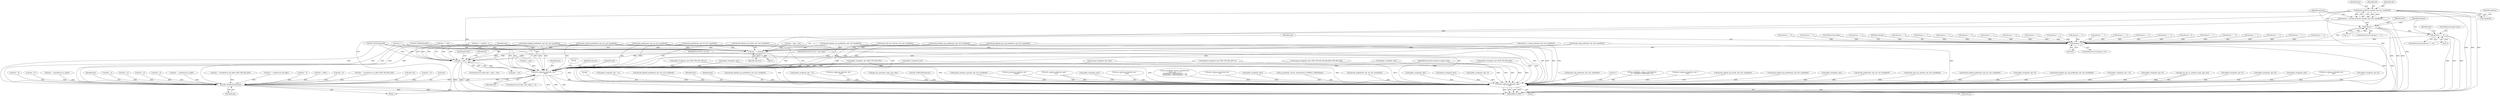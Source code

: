 digraph "0_tcpdump_d10a0f980fe8f9407ab1ffbd612641433ebe175e@pointer" {
"1001326" [label="(Call,decode_multicast_vpn(ndo, tptr, buf, sizeof(buf)))"];
"1001324" [label="(Call,advance = decode_multicast_vpn(ndo, tptr, buf, sizeof(buf)))"];
"1001333" [label="(Call,advance == -1)"];
"1001343" [label="(Call,advance == -2)"];
"1001630" [label="(Call,advance < 0)"];
"1001634" [label="(Call,tptr += advance)"];
"1001167" [label="(Call,tptr < pptr + len)"];
"1001615" [label="(Call,print_unknown_data(ndo, tptr, \"\n\t    \", tlen))"];
"1001597" [label="(Call,ND_TCHECK2(*tptr,tlen))"];
"1002909" [label="(Call,print_unknown_data(ndo, pptr, \"\n\t    \", len))"];
"1001962" [label="(Call,decode_clnp_prefix(ndo, tptr, buf, sizeof(buf)))"];
"1001632" [label="(Literal,0)"];
"1000939" [label="(Call,tlen = 0)"];
"1000845" [label="(Call,tlen = 0)"];
"1002915" [label="(Literal,1)"];
"1002237" [label="(Call,as_printf(ndo, astostr, sizeof(astostr),\n\t\t\t    EXTRACT_32BITS(tptr+2)))"];
"1001455" [label="(Call,advance == -3)"];
"1000909" [label="(Call,ip6addr_string(ndo, tptr+BGP_VPN_RD_LEN))"];
"1000864" [label="(Call,tlen -= sizeof(struct in6_addr))"];
"1001598" [label="(Call,*tptr)"];
"1001342" [label="(ControlStructure,if (advance == -2))"];
"1001541" [label="(Call,advance == -1)"];
"1001583" [label="(Call,advance == -2)"];
"1001345" [label="(Call,-2)"];
"1001111" [label="(Call,tptr += tlen)"];
"1002109" [label="(Call,print_unknown_data(ndo, tptr-3, \"\n\t    \", tlen))"];
"1001930" [label="(Call,decode_labeled_vpn_l2(ndo, tptr, buf, sizeof(buf)))"];
"1001487" [label="(Call,advance == -2)"];
"1001786" [label="(Call,decode_labeled_vpn_prefix4(ndo, tptr, buf, sizeof(buf)))"];
"1001269" [label="(Call,advance == -1)"];
"1000977" [label="(Call,isonsap_string(ndo, tptr, tlen))"];
"1000958" [label="(Call,tlen -= (sizeof(struct in_addr)))"];
"1001262" [label="(Call,decode_labeled_vpn_prefix4(ndo, tptr, buf, sizeof(buf)))"];
"1001603" [label="(Identifier,ndo)"];
"1001615" [label="(Call,print_unknown_data(ndo, tptr, \"\n\t    \", tlen))"];
"1001534" [label="(Call,decode_clnp_prefix(ndo, tptr, buf, sizeof(buf)))"];
"1001629" [label="(ControlStructure,if (advance < 0))"];
"1000128" [label="(MethodParameterIn,const u_char *pptr)"];
"1002904" [label="(Block,)"];
"1001623" [label="(Call,tptr = pptr + len)"];
"1001551" [label="(Call,advance == -2)"];
"1000815" [label="(Call,ipaddr_string(ndo, tptr+BGP_VPN_RD_LEN))"];
"1002536" [label="(Call,ipaddr_string(ndo, tptr))"];
"1001325" [label="(Identifier,advance)"];
"1001573" [label="(Call,advance == -1)"];
"1001169" [label="(Call,pptr + len)"];
"1001706" [label="(Call,decode_prefix4(ndo, tptr, len, buf, sizeof(buf)))"];
"1001415" [label="(Call,advance == -3)"];
"1002026" [label="(Call,decode_mdt_vpn_nlri(ndo, tptr, buf, sizeof(buf)))"];
"1001179" [label="(Block,)"];
"1000793" [label="(Call,tlen = 0)"];
"1001038" [label="(Call,ipaddr_string(ndo, tptr+BGP_VPN_RD_LEN+4))"];
"1001470" [label="(Call,decode_labeled_vpn_prefix6(ndo, tptr, buf, sizeof(buf)))"];
"1001330" [label="(Call,sizeof(buf))"];
"1000887" [label="(Call,tlen = 0)"];
"1001597" [label="(Call,ND_TCHECK2(*tptr,tlen))"];
"1001141" [label="(Call,ND_TCHECK(tptr[0]))"];
"1000751" [label="(Call,tlen = 0)"];
"1001746" [label="(Call,decode_labeled_prefix4(ndo, tptr, len, buf, sizeof(buf)))"];
"1002203" [label="(Call,ipaddr_string(ndo, tptr+4))"];
"1001247" [label="(Call,advance == -3)"];
"1000770" [label="(Call,tlen -= sizeof(struct in_addr))"];
"1001339" [label="(Identifier,ndo)"];
"1001994" [label="(Call,decode_labeled_vpn_clnp_prefix(ndo, tptr, buf, sizeof(buf)))"];
"1001616" [label="(Identifier,ndo)"];
"1001566" [label="(Call,decode_labeled_vpn_clnp_prefix(ndo, tptr, buf, sizeof(buf)))"];
"1000914" [label="(Call,tlen -= (sizeof(struct in6_addr)+BGP_VPN_RD_LEN))"];
"1000428" [label="(Call,ipaddr_string(ndo, tptr + 4))"];
"1002482" [label="(Call,ipaddr_string(ndo, tptr+4))"];
"1001365" [label="(Call,advance == -1)"];
"1001351" [label="(Identifier,ndo)"];
"1000200" [label="(Call,bgp_attr_get_as_size(ndo, atype, pptr, len))"];
"1001294" [label="(Call,decode_rt_routing_info(ndo, tptr, buf, sizeof(buf)))"];
"1001430" [label="(Call,decode_labeled_prefix6(ndo, tptr, len, buf, sizeof(buf)))"];
"1001609" [label="(ControlStructure,if (ndo->ndo_vflag <= 1))"];
"1001018" [label="(Call,isonsap_string(ndo, tptr+BGP_VPN_RD_LEN,tlen-BGP_VPN_RD_LEN))"];
"1001328" [label="(Identifier,tptr)"];
"1001335" [label="(Call,-1)"];
"1002219" [label="(Call,ipaddr_string(ndo, tptr+2))"];
"1002461" [label="(Call,ipaddr_string(ndo, tptr+4))"];
"1001153" [label="(Call,tptr += tptr[0] + 1)"];
"1002516" [label="(Call,ipaddr_string(ndo, tptr))"];
"1000682" [label="(Call,print_unknown_data(ndo, tptr, \"\n\t    \", tlen))"];
"1001068" [label="(Call,tlen = 0)"];
"1001343" [label="(Call,advance == -2)"];
"1001620" [label="(Call,advance = 0)"];
"1001166" [label="(ControlStructure,while (tptr < pptr + len))"];
"1001398" [label="(Call,advance == -1)"];
"1000126" [label="(MethodParameterIn,netdissect_options *ndo)"];
"1000142" [label="(Call,tptr = pptr)"];
"1000767" [label="(Call,ipaddr_string(ndo, tptr))"];
"1002298" [label="(Call,ipaddr_string(ndo, tptr+2))"];
"1002912" [label="(Literal,\"\n\t    \")"];
"1000463" [label="(Call,ipaddr_string(ndo, tptr + 4))"];
"1001207" [label="(Call,advance == -3)"];
"1001301" [label="(Call,advance == -1)"];
"1001477" [label="(Call,advance == -1)"];
"1001858" [label="(Call,decode_labeled_prefix6(ndo, tptr, len, buf, sizeof(buf)))"];
"1001176" [label="(Identifier,af)"];
"1001326" [label="(Call,decode_multicast_vpn(ndo, tptr, buf, sizeof(buf)))"];
"1002910" [label="(Identifier,ndo)"];
"1002911" [label="(Identifier,pptr)"];
"1001509" [label="(Call,advance == -1)"];
"1001311" [label="(Call,advance == -2)"];
"1001898" [label="(Call,decode_labeled_vpn_prefix6(ndo, tptr, buf, sizeof(buf)))"];
"1001390" [label="(Call,decode_prefix6(ndo, tptr, len, buf, sizeof(buf)))"];
"1001635" [label="(Identifier,tptr)"];
"1000129" [label="(MethodParameterIn,u_int len)"];
"1000701" [label="(Call,tlen = nhlen)"];
"1001344" [label="(Identifier,advance)"];
"1000408" [label="(Call,ipaddr_string(ndo, tptr + 2))"];
"1001519" [label="(Call,advance == -2)"];
"1001092" [label="(Call,print_unknown_data(ndo, tptr, \"\n\t    \", tlen))"];
"1001637" [label="(JumpTarget,done:)"];
"1001438" [label="(Call,advance == -1)"];
"1001222" [label="(Call,decode_labeled_prefix4(ndo, tptr, len, buf, sizeof(buf)))"];
"1001617" [label="(Identifier,tptr)"];
"1001633" [label="(ControlStructure,break;)"];
"1002913" [label="(Identifier,len)"];
"1001619" [label="(Identifier,tlen)"];
"1000718" [label="(Call,tlen > 0)"];
"1000955" [label="(Call,ipaddr_string(ndo, tptr))"];
"1001375" [label="(Call,advance == -2)"];
"1001634" [label="(Call,tptr += advance)"];
"1001618" [label="(Literal,\"\n\t    \")"];
"1002800" [label="(Call,bgp_attr_print(ndo, atype, tptr, alen))"];
"1002905" [label="(Call,ND_TCHECK2(*pptr,len))"];
"1002058" [label="(Call,decode_multicast_vpn(ndo, tptr, buf, sizeof(buf)))"];
"1001324" [label="(Call,advance = decode_multicast_vpn(ndo, tptr, buf, sizeof(buf)))"];
"1000820" [label="(Call,tlen -= (sizeof(struct in_addr)+BGP_VPN_RD_LEN))"];
"1002909" [label="(Call,print_unknown_data(ndo, pptr, \"\n\t    \", len))"];
"1002635" [label="(Call,print_unknown_data(ndo, tptr,\"\n\t      \", length))"];
"1002890" [label="(Call,print_unknown_data(ndo, pptr, \"\n\t    \", len))"];
"1002499" [label="(Call,ipaddr_string(ndo, tptr))"];
"1001621" [label="(Identifier,advance)"];
"1001600" [label="(Identifier,tlen)"];
"1001334" [label="(Identifier,advance)"];
"1002919" [label="(MethodReturn,RET)"];
"1001631" [label="(Identifier,advance)"];
"1001114" [label="(Call,ND_TCHECK(tptr[0]))"];
"1000145" [label="(Call,tlen=len)"];
"1001329" [label="(Identifier,buf)"];
"1001358" [label="(Call,decode_mdt_vpn_nlri(ndo, tptr, buf, sizeof(buf)))"];
"1002552" [label="(Call,print_unknown_data(ndo, tptr, \"\n\t      \", tlen))"];
"1001279" [label="(Call,advance == -2)"];
"1001167" [label="(Call,tptr < pptr + len)"];
"1001230" [label="(Call,advance == -1)"];
"1000258" [label="(Call,as_printf(ndo, astostr, sizeof(astostr),\n\t\t\t\tas_size == 2 ?\n\t\t\t\tEXTRACT_16BITS(&tptr[2 + i]) :\n\t\t\t\tEXTRACT_32BITS(&tptr[2 + i])))"];
"1000999" [label="(Call,tlen = 0)"];
"1002378" [label="(Call,print_unknown_data(ndo, tptr, \"\n\t      \", 8))"];
"1001630" [label="(Call,advance < 0)"];
"1001168" [label="(Identifier,tptr)"];
"1001636" [label="(Identifier,advance)"];
"1001332" [label="(ControlStructure,if (advance == -1))"];
"1001333" [label="(Call,advance == -1)"];
"1001190" [label="(Call,advance == -1)"];
"1001347" [label="(ControlStructure,goto trunc;)"];
"1000598" [label="(Call,ipaddr_string(ndo, tptr))"];
"1002663" [label="(Call,as_printf(ndo, astostr, sizeof(astostr), EXTRACT_32BITS(tptr)))"];
"1001327" [label="(Identifier,ndo)"];
"1001058" [label="(Call,ip6addr_string(ndo, tptr+BGP_VPN_RD_LEN+3))"];
"1001818" [label="(Call,decode_prefix6(ndo, tptr, len, buf, sizeof(buf)))"];
"1001172" [label="(Block,)"];
"1000861" [label="(Call,ip6addr_string(ndo, tptr))"];
"1001182" [label="(Call,decode_prefix4(ndo, tptr, len, buf, sizeof(buf)))"];
"1000567" [label="(Call,ipaddr_string(ndo, tptr))"];
"1001123" [label="(Call,tptr++)"];
"1000331" [label="(Call,ipaddr_string(ndo, tptr))"];
"1000984" [label="(Call,tlen = 0)"];
"1002284" [label="(Call,ipaddr_string(ndo, tptr+2))"];
"1001502" [label="(Call,decode_labeled_vpn_l2(ndo, tptr, buf, sizeof(buf)))"];
"1001326" -> "1001324"  [label="AST: "];
"1001326" -> "1001330"  [label="CFG: "];
"1001327" -> "1001326"  [label="AST: "];
"1001328" -> "1001326"  [label="AST: "];
"1001329" -> "1001326"  [label="AST: "];
"1001330" -> "1001326"  [label="AST: "];
"1001324" -> "1001326"  [label="CFG: "];
"1001326" -> "1002919"  [label="DDG: "];
"1001326" -> "1002919"  [label="DDG: "];
"1001326" -> "1002919"  [label="DDG: "];
"1001326" -> "1001324"  [label="DDG: "];
"1001326" -> "1001324"  [label="DDG: "];
"1001326" -> "1001324"  [label="DDG: "];
"1001326" -> "1001615"  [label="DDG: "];
"1001326" -> "1001634"  [label="DDG: "];
"1001326" -> "1002909"  [label="DDG: "];
"1001324" -> "1001179"  [label="AST: "];
"1001325" -> "1001324"  [label="AST: "];
"1001334" -> "1001324"  [label="CFG: "];
"1001324" -> "1002919"  [label="DDG: "];
"1001324" -> "1001333"  [label="DDG: "];
"1001333" -> "1001332"  [label="AST: "];
"1001333" -> "1001335"  [label="CFG: "];
"1001334" -> "1001333"  [label="AST: "];
"1001335" -> "1001333"  [label="AST: "];
"1001339" -> "1001333"  [label="CFG: "];
"1001344" -> "1001333"  [label="CFG: "];
"1001333" -> "1002919"  [label="DDG: "];
"1001333" -> "1002919"  [label="DDG: "];
"1001333" -> "1002919"  [label="DDG: "];
"1001335" -> "1001333"  [label="DDG: "];
"1001333" -> "1001343"  [label="DDG: "];
"1001333" -> "1001630"  [label="DDG: "];
"1001343" -> "1001342"  [label="AST: "];
"1001343" -> "1001345"  [label="CFG: "];
"1001344" -> "1001343"  [label="AST: "];
"1001345" -> "1001343"  [label="AST: "];
"1001347" -> "1001343"  [label="CFG: "];
"1001351" -> "1001343"  [label="CFG: "];
"1001343" -> "1002919"  [label="DDG: "];
"1001343" -> "1002919"  [label="DDG: "];
"1001343" -> "1002919"  [label="DDG: "];
"1001345" -> "1001343"  [label="DDG: "];
"1001343" -> "1001630"  [label="DDG: "];
"1001630" -> "1001629"  [label="AST: "];
"1001630" -> "1001632"  [label="CFG: "];
"1001631" -> "1001630"  [label="AST: "];
"1001632" -> "1001630"  [label="AST: "];
"1001633" -> "1001630"  [label="CFG: "];
"1001635" -> "1001630"  [label="CFG: "];
"1001630" -> "1002919"  [label="DDG: "];
"1001630" -> "1002919"  [label="DDG: "];
"1001438" -> "1001630"  [label="DDG: "];
"1001279" -> "1001630"  [label="DDG: "];
"1001365" -> "1001630"  [label="DDG: "];
"1001311" -> "1001630"  [label="DDG: "];
"1001487" -> "1001630"  [label="DDG: "];
"1001269" -> "1001630"  [label="DDG: "];
"1001541" -> "1001630"  [label="DDG: "];
"1001301" -> "1001630"  [label="DDG: "];
"1001455" -> "1001630"  [label="DDG: "];
"1001583" -> "1001630"  [label="DDG: "];
"1001477" -> "1001630"  [label="DDG: "];
"1001230" -> "1001630"  [label="DDG: "];
"1001551" -> "1001630"  [label="DDG: "];
"1001519" -> "1001630"  [label="DDG: "];
"1001620" -> "1001630"  [label="DDG: "];
"1001573" -> "1001630"  [label="DDG: "];
"1001509" -> "1001630"  [label="DDG: "];
"1001207" -> "1001630"  [label="DDG: "];
"1001190" -> "1001630"  [label="DDG: "];
"1001415" -> "1001630"  [label="DDG: "];
"1001247" -> "1001630"  [label="DDG: "];
"1001375" -> "1001630"  [label="DDG: "];
"1001398" -> "1001630"  [label="DDG: "];
"1001630" -> "1001634"  [label="DDG: "];
"1001634" -> "1001172"  [label="AST: "];
"1001634" -> "1001636"  [label="CFG: "];
"1001635" -> "1001634"  [label="AST: "];
"1001636" -> "1001634"  [label="AST: "];
"1001168" -> "1001634"  [label="CFG: "];
"1001634" -> "1002919"  [label="DDG: "];
"1001634" -> "1001167"  [label="DDG: "];
"1001294" -> "1001634"  [label="DDG: "];
"1001502" -> "1001634"  [label="DDG: "];
"1001470" -> "1001634"  [label="DDG: "];
"1001358" -> "1001634"  [label="DDG: "];
"1001390" -> "1001634"  [label="DDG: "];
"1001222" -> "1001634"  [label="DDG: "];
"1001430" -> "1001634"  [label="DDG: "];
"1001623" -> "1001634"  [label="DDG: "];
"1001534" -> "1001634"  [label="DDG: "];
"1001182" -> "1001634"  [label="DDG: "];
"1001566" -> "1001634"  [label="DDG: "];
"1001262" -> "1001634"  [label="DDG: "];
"1001114" -> "1001634"  [label="DDG: "];
"1001111" -> "1001634"  [label="DDG: "];
"1001123" -> "1001634"  [label="DDG: "];
"1001153" -> "1001634"  [label="DDG: "];
"1001141" -> "1001634"  [label="DDG: "];
"1001167" -> "1001166"  [label="AST: "];
"1001167" -> "1001169"  [label="CFG: "];
"1001168" -> "1001167"  [label="AST: "];
"1001169" -> "1001167"  [label="AST: "];
"1001176" -> "1001167"  [label="CFG: "];
"1001637" -> "1001167"  [label="CFG: "];
"1001167" -> "1002919"  [label="DDG: "];
"1001167" -> "1002919"  [label="DDG: "];
"1001167" -> "1002919"  [label="DDG: "];
"1001123" -> "1001167"  [label="DDG: "];
"1001153" -> "1001167"  [label="DDG: "];
"1001141" -> "1001167"  [label="DDG: "];
"1001114" -> "1001167"  [label="DDG: "];
"1001111" -> "1001167"  [label="DDG: "];
"1000128" -> "1001167"  [label="DDG: "];
"1001430" -> "1001167"  [label="DDG: "];
"1001222" -> "1001167"  [label="DDG: "];
"1001390" -> "1001167"  [label="DDG: "];
"1001182" -> "1001167"  [label="DDG: "];
"1000129" -> "1001167"  [label="DDG: "];
"1001167" -> "1001615"  [label="DDG: "];
"1001615" -> "1001609"  [label="AST: "];
"1001615" -> "1001619"  [label="CFG: "];
"1001616" -> "1001615"  [label="AST: "];
"1001617" -> "1001615"  [label="AST: "];
"1001618" -> "1001615"  [label="AST: "];
"1001619" -> "1001615"  [label="AST: "];
"1001621" -> "1001615"  [label="CFG: "];
"1001615" -> "1002919"  [label="DDG: "];
"1001615" -> "1002919"  [label="DDG: "];
"1001615" -> "1002919"  [label="DDG: "];
"1001615" -> "1001597"  [label="DDG: "];
"1001294" -> "1001615"  [label="DDG: "];
"1000815" -> "1001615"  [label="DDG: "];
"1001534" -> "1001615"  [label="DDG: "];
"1001358" -> "1001615"  [label="DDG: "];
"1001262" -> "1001615"  [label="DDG: "];
"1001018" -> "1001615"  [label="DDG: "];
"1001470" -> "1001615"  [label="DDG: "];
"1001058" -> "1001615"  [label="DDG: "];
"1001390" -> "1001615"  [label="DDG: "];
"1000861" -> "1001615"  [label="DDG: "];
"1001566" -> "1001615"  [label="DDG: "];
"1001222" -> "1001615"  [label="DDG: "];
"1001182" -> "1001615"  [label="DDG: "];
"1000909" -> "1001615"  [label="DDG: "];
"1000977" -> "1001615"  [label="DDG: "];
"1000955" -> "1001615"  [label="DDG: "];
"1000767" -> "1001615"  [label="DDG: "];
"1001038" -> "1001615"  [label="DDG: "];
"1001430" -> "1001615"  [label="DDG: "];
"1001502" -> "1001615"  [label="DDG: "];
"1000126" -> "1001615"  [label="DDG: "];
"1000142" -> "1001615"  [label="DDG: "];
"1001123" -> "1001615"  [label="DDG: "];
"1001153" -> "1001615"  [label="DDG: "];
"1001141" -> "1001615"  [label="DDG: "];
"1001114" -> "1001615"  [label="DDG: "];
"1001111" -> "1001615"  [label="DDG: "];
"1001597" -> "1001615"  [label="DDG: "];
"1001615" -> "1002909"  [label="DDG: "];
"1001597" -> "1001179"  [label="AST: "];
"1001597" -> "1001600"  [label="CFG: "];
"1001598" -> "1001597"  [label="AST: "];
"1001600" -> "1001597"  [label="AST: "];
"1001603" -> "1001597"  [label="CFG: "];
"1001597" -> "1002919"  [label="DDG: "];
"1001597" -> "1002919"  [label="DDG: "];
"1001597" -> "1002919"  [label="DDG: "];
"1001123" -> "1001597"  [label="DDG: "];
"1001153" -> "1001597"  [label="DDG: "];
"1001141" -> "1001597"  [label="DDG: "];
"1001114" -> "1001597"  [label="DDG: "];
"1001111" -> "1001597"  [label="DDG: "];
"1000145" -> "1001597"  [label="DDG: "];
"1000864" -> "1001597"  [label="DDG: "];
"1000939" -> "1001597"  [label="DDG: "];
"1000845" -> "1001597"  [label="DDG: "];
"1000793" -> "1001597"  [label="DDG: "];
"1000701" -> "1001597"  [label="DDG: "];
"1000751" -> "1001597"  [label="DDG: "];
"1000887" -> "1001597"  [label="DDG: "];
"1000984" -> "1001597"  [label="DDG: "];
"1000820" -> "1001597"  [label="DDG: "];
"1001068" -> "1001597"  [label="DDG: "];
"1000718" -> "1001597"  [label="DDG: "];
"1000914" -> "1001597"  [label="DDG: "];
"1000958" -> "1001597"  [label="DDG: "];
"1000770" -> "1001597"  [label="DDG: "];
"1000999" -> "1001597"  [label="DDG: "];
"1002909" -> "1002904"  [label="AST: "];
"1002909" -> "1002913"  [label="CFG: "];
"1002910" -> "1002909"  [label="AST: "];
"1002911" -> "1002909"  [label="AST: "];
"1002912" -> "1002909"  [label="AST: "];
"1002913" -> "1002909"  [label="AST: "];
"1002915" -> "1002909"  [label="CFG: "];
"1002909" -> "1002919"  [label="DDG: "];
"1002909" -> "1002919"  [label="DDG: "];
"1002909" -> "1002919"  [label="DDG: "];
"1002909" -> "1002919"  [label="DDG: "];
"1000682" -> "1002909"  [label="DDG: "];
"1002058" -> "1002909"  [label="DDG: "];
"1001018" -> "1002909"  [label="DDG: "];
"1001706" -> "1002909"  [label="DDG: "];
"1002026" -> "1002909"  [label="DDG: "];
"1001470" -> "1002909"  [label="DDG: "];
"1002552" -> "1002909"  [label="DDG: "];
"1001390" -> "1002909"  [label="DDG: "];
"1000861" -> "1002909"  [label="DDG: "];
"1002890" -> "1002909"  [label="DDG: "];
"1002890" -> "1002909"  [label="DDG: "];
"1000258" -> "1002909"  [label="DDG: "];
"1001294" -> "1002909"  [label="DDG: "];
"1002461" -> "1002909"  [label="DDG: "];
"1001566" -> "1002909"  [label="DDG: "];
"1001222" -> "1002909"  [label="DDG: "];
"1000815" -> "1002909"  [label="DDG: "];
"1001858" -> "1002909"  [label="DDG: "];
"1001818" -> "1002909"  [label="DDG: "];
"1000200" -> "1002909"  [label="DDG: "];
"1000200" -> "1002909"  [label="DDG: "];
"1000598" -> "1002909"  [label="DDG: "];
"1001746" -> "1002909"  [label="DDG: "];
"1002284" -> "1002909"  [label="DDG: "];
"1001534" -> "1002909"  [label="DDG: "];
"1002482" -> "1002909"  [label="DDG: "];
"1000567" -> "1002909"  [label="DDG: "];
"1001962" -> "1002909"  [label="DDG: "];
"1002219" -> "1002909"  [label="DDG: "];
"1000408" -> "1002909"  [label="DDG: "];
"1002663" -> "1002909"  [label="DDG: "];
"1002635" -> "1002909"  [label="DDG: "];
"1001358" -> "1002909"  [label="DDG: "];
"1001786" -> "1002909"  [label="DDG: "];
"1002203" -> "1002909"  [label="DDG: "];
"1001262" -> "1002909"  [label="DDG: "];
"1000331" -> "1002909"  [label="DDG: "];
"1002536" -> "1002909"  [label="DDG: "];
"1001898" -> "1002909"  [label="DDG: "];
"1002499" -> "1002909"  [label="DDG: "];
"1002298" -> "1002909"  [label="DDG: "];
"1001182" -> "1002909"  [label="DDG: "];
"1002378" -> "1002909"  [label="DDG: "];
"1000909" -> "1002909"  [label="DDG: "];
"1000463" -> "1002909"  [label="DDG: "];
"1002109" -> "1002909"  [label="DDG: "];
"1002516" -> "1002909"  [label="DDG: "];
"1002237" -> "1002909"  [label="DDG: "];
"1001092" -> "1002909"  [label="DDG: "];
"1002800" -> "1002909"  [label="DDG: "];
"1001930" -> "1002909"  [label="DDG: "];
"1001058" -> "1002909"  [label="DDG: "];
"1000977" -> "1002909"  [label="DDG: "];
"1000955" -> "1002909"  [label="DDG: "];
"1000428" -> "1002909"  [label="DDG: "];
"1001994" -> "1002909"  [label="DDG: "];
"1000767" -> "1002909"  [label="DDG: "];
"1001038" -> "1002909"  [label="DDG: "];
"1001430" -> "1002909"  [label="DDG: "];
"1001502" -> "1002909"  [label="DDG: "];
"1000126" -> "1002909"  [label="DDG: "];
"1000128" -> "1002909"  [label="DDG: "];
"1002905" -> "1002909"  [label="DDG: "];
"1000129" -> "1002909"  [label="DDG: "];
}
